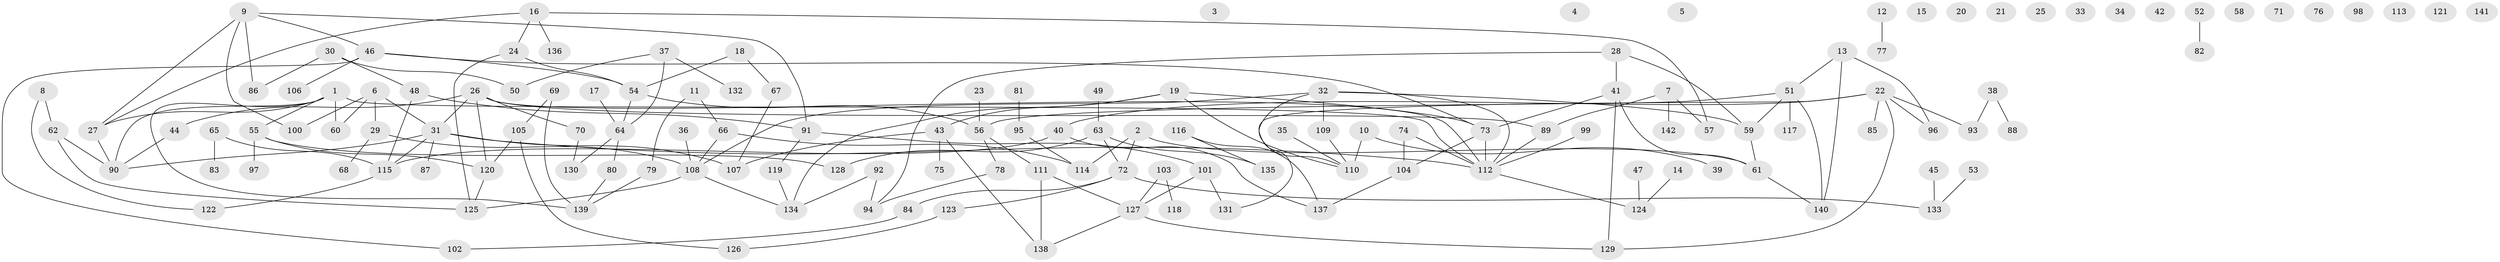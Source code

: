 // coarse degree distribution, {17: 0.019230769230769232, 6: 0.057692307692307696, 3: 0.21153846153846154, 7: 0.019230769230769232, 5: 0.15384615384615385, 2: 0.21153846153846154, 4: 0.11538461538461539, 9: 0.019230769230769232, 11: 0.019230769230769232, 1: 0.17307692307692307}
// Generated by graph-tools (version 1.1) at 2025/48/03/04/25 22:48:06]
// undirected, 142 vertices, 172 edges
graph export_dot {
  node [color=gray90,style=filled];
  1;
  2;
  3;
  4;
  5;
  6;
  7;
  8;
  9;
  10;
  11;
  12;
  13;
  14;
  15;
  16;
  17;
  18;
  19;
  20;
  21;
  22;
  23;
  24;
  25;
  26;
  27;
  28;
  29;
  30;
  31;
  32;
  33;
  34;
  35;
  36;
  37;
  38;
  39;
  40;
  41;
  42;
  43;
  44;
  45;
  46;
  47;
  48;
  49;
  50;
  51;
  52;
  53;
  54;
  55;
  56;
  57;
  58;
  59;
  60;
  61;
  62;
  63;
  64;
  65;
  66;
  67;
  68;
  69;
  70;
  71;
  72;
  73;
  74;
  75;
  76;
  77;
  78;
  79;
  80;
  81;
  82;
  83;
  84;
  85;
  86;
  87;
  88;
  89;
  90;
  91;
  92;
  93;
  94;
  95;
  96;
  97;
  98;
  99;
  100;
  101;
  102;
  103;
  104;
  105;
  106;
  107;
  108;
  109;
  110;
  111;
  112;
  113;
  114;
  115;
  116;
  117;
  118;
  119;
  120;
  121;
  122;
  123;
  124;
  125;
  126;
  127;
  128;
  129;
  130;
  131;
  132;
  133;
  134;
  135;
  136;
  137;
  138;
  139;
  140;
  141;
  142;
  1 -- 27;
  1 -- 55;
  1 -- 60;
  1 -- 90;
  1 -- 112;
  1 -- 139;
  2 -- 61;
  2 -- 72;
  2 -- 114;
  6 -- 29;
  6 -- 31;
  6 -- 60;
  6 -- 100;
  7 -- 57;
  7 -- 89;
  7 -- 142;
  8 -- 62;
  8 -- 122;
  9 -- 27;
  9 -- 46;
  9 -- 86;
  9 -- 91;
  9 -- 100;
  10 -- 39;
  10 -- 110;
  11 -- 66;
  11 -- 79;
  12 -- 77;
  13 -- 51;
  13 -- 96;
  13 -- 140;
  14 -- 124;
  16 -- 24;
  16 -- 27;
  16 -- 57;
  16 -- 136;
  17 -- 64;
  18 -- 54;
  18 -- 67;
  19 -- 43;
  19 -- 73;
  19 -- 110;
  19 -- 134;
  22 -- 40;
  22 -- 85;
  22 -- 93;
  22 -- 96;
  22 -- 129;
  22 -- 131;
  23 -- 56;
  24 -- 54;
  24 -- 125;
  26 -- 31;
  26 -- 44;
  26 -- 70;
  26 -- 89;
  26 -- 112;
  26 -- 120;
  27 -- 90;
  28 -- 41;
  28 -- 59;
  28 -- 94;
  29 -- 68;
  29 -- 108;
  30 -- 48;
  30 -- 50;
  30 -- 86;
  31 -- 87;
  31 -- 90;
  31 -- 107;
  31 -- 112;
  31 -- 115;
  32 -- 59;
  32 -- 108;
  32 -- 109;
  32 -- 110;
  32 -- 112;
  35 -- 110;
  36 -- 108;
  37 -- 50;
  37 -- 64;
  37 -- 132;
  38 -- 88;
  38 -- 93;
  40 -- 115;
  40 -- 137;
  41 -- 61;
  41 -- 73;
  41 -- 129;
  43 -- 75;
  43 -- 107;
  43 -- 138;
  44 -- 90;
  45 -- 133;
  46 -- 54;
  46 -- 73;
  46 -- 102;
  46 -- 106;
  47 -- 124;
  48 -- 91;
  48 -- 115;
  49 -- 63;
  51 -- 56;
  51 -- 59;
  51 -- 117;
  51 -- 140;
  52 -- 82;
  53 -- 133;
  54 -- 56;
  54 -- 64;
  55 -- 97;
  55 -- 120;
  55 -- 128;
  56 -- 78;
  56 -- 111;
  59 -- 61;
  61 -- 140;
  62 -- 90;
  62 -- 125;
  63 -- 72;
  63 -- 128;
  63 -- 135;
  64 -- 80;
  64 -- 130;
  65 -- 83;
  65 -- 115;
  66 -- 108;
  66 -- 114;
  67 -- 107;
  69 -- 105;
  69 -- 139;
  70 -- 130;
  72 -- 84;
  72 -- 123;
  72 -- 133;
  73 -- 104;
  73 -- 112;
  74 -- 104;
  74 -- 112;
  78 -- 94;
  79 -- 139;
  80 -- 139;
  81 -- 95;
  84 -- 102;
  89 -- 112;
  91 -- 101;
  91 -- 119;
  92 -- 94;
  92 -- 134;
  95 -- 114;
  99 -- 112;
  101 -- 127;
  101 -- 131;
  103 -- 118;
  103 -- 127;
  104 -- 137;
  105 -- 120;
  105 -- 126;
  108 -- 125;
  108 -- 134;
  109 -- 110;
  111 -- 127;
  111 -- 138;
  112 -- 124;
  115 -- 122;
  116 -- 135;
  116 -- 137;
  119 -- 134;
  120 -- 125;
  123 -- 126;
  127 -- 129;
  127 -- 138;
}
